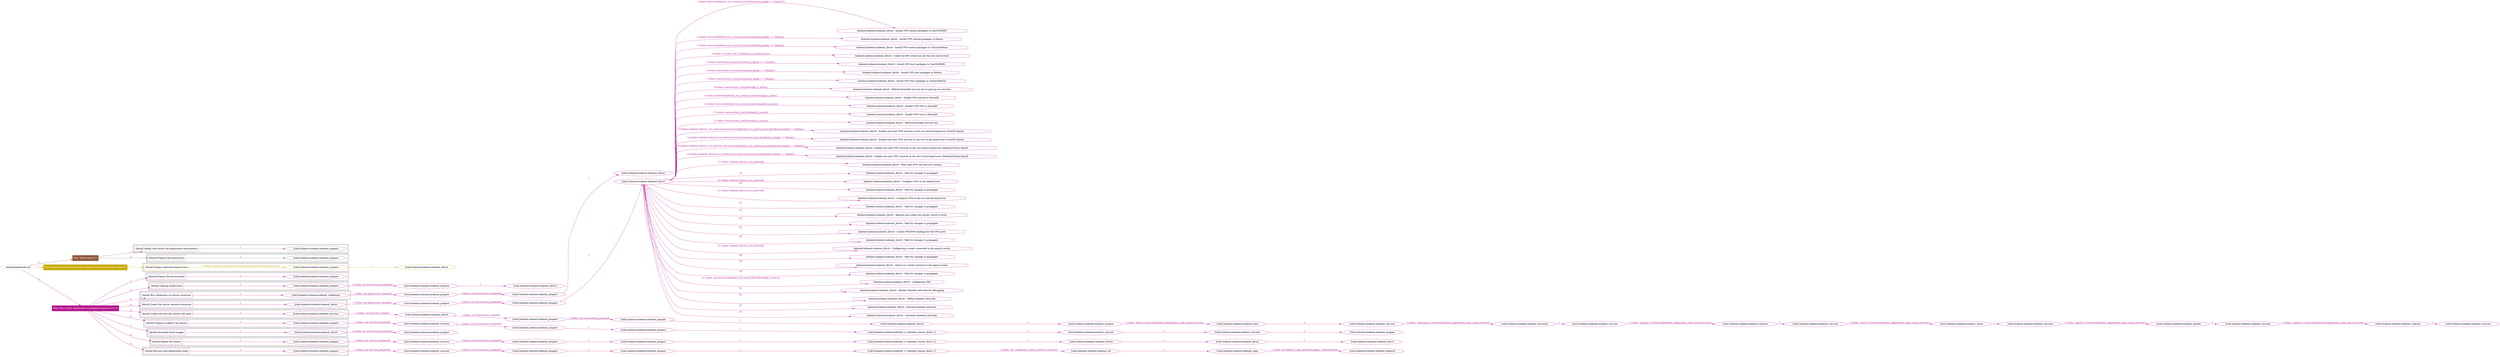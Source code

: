 digraph {
	graph [concentrate=true ordering=in rankdir=LR ratio=fill]
	edge [esep=5 sep=10]
	"kubeinit/playbook.yml" [id=root_node style=dotted]
	play_7a932da4 [label="Play: Initial setup (1)" color="#8f583d" fontcolor="#ffffff" id=play_7a932da4 shape=box style=filled tooltip=localhost]
	"kubeinit/playbook.yml" -> play_7a932da4 [label="1 " color="#8f583d" fontcolor="#8f583d" id=edge_f9d057db labeltooltip="1 " tooltip="1 "]
	subgraph "kubeinit.kubeinit.kubeinit_prepare" {
		role_fa8bb041 [label="[role] kubeinit.kubeinit.kubeinit_prepare" color="#8f583d" id=role_fa8bb041 tooltip="kubeinit.kubeinit.kubeinit_prepare"]
	}
	subgraph "kubeinit.kubeinit.kubeinit_prepare" {
		role_2ca9b94b [label="[role] kubeinit.kubeinit.kubeinit_prepare" color="#8f583d" id=role_2ca9b94b tooltip="kubeinit.kubeinit.kubeinit_prepare"]
	}
	subgraph "Play: Initial setup (1)" {
		play_7a932da4 -> block_086aaef0 [label=1 color="#8f583d" fontcolor="#8f583d" id=edge_e482f2fc labeltooltip=1 tooltip=1]
		subgraph cluster_block_086aaef0 {
			block_086aaef0 [label="[block] Gather facts about the deployment environment" color="#8f583d" id=block_086aaef0 labeltooltip="Gather facts about the deployment environment" shape=box tooltip="Gather facts about the deployment environment"]
			block_086aaef0 -> role_fa8bb041 [label="1 " color="#8f583d" fontcolor="#8f583d" id=edge_7cc4f156 labeltooltip="1 " tooltip="1 "]
		}
		play_7a932da4 -> block_3cbe463b [label=2 color="#8f583d" fontcolor="#8f583d" id=edge_0ad84815 labeltooltip=2 tooltip=2]
		subgraph cluster_block_3cbe463b {
			block_3cbe463b [label="[block] Prepare the hypervisors" color="#8f583d" id=block_3cbe463b labeltooltip="Prepare the hypervisors" shape=box tooltip="Prepare the hypervisors"]
			block_3cbe463b -> role_2ca9b94b [label="1 " color="#8f583d" fontcolor="#8f583d" id=edge_6ecc02b4 labeltooltip="1 " tooltip="1 "]
		}
	}
	play_7d2846ac [label="Play: Prepare all hypervisor hosts to deploy service and cluster nodes (0)" color="#c8ab04" fontcolor="#ffffff" id=play_7d2846ac shape=box style=filled tooltip="Play: Prepare all hypervisor hosts to deploy service and cluster nodes (0)"]
	"kubeinit/playbook.yml" -> play_7d2846ac [label="2 " color="#c8ab04" fontcolor="#c8ab04" id=edge_e59c063a labeltooltip="2 " tooltip="2 "]
	subgraph "kubeinit.kubeinit.kubeinit_libvirt" {
		role_e7e24cb1 [label="[role] kubeinit.kubeinit.kubeinit_libvirt" color="#c8ab04" id=role_e7e24cb1 tooltip="kubeinit.kubeinit.kubeinit_libvirt"]
	}
	subgraph "kubeinit.kubeinit.kubeinit_prepare" {
		role_f1037696 [label="[role] kubeinit.kubeinit.kubeinit_prepare" color="#c8ab04" id=role_f1037696 tooltip="kubeinit.kubeinit.kubeinit_prepare"]
		role_f1037696 -> role_e7e24cb1 [label="1 " color="#c8ab04" fontcolor="#c8ab04" id=edge_c5ab6744 labeltooltip="1 " tooltip="1 "]
	}
	subgraph "Play: Prepare all hypervisor hosts to deploy service and cluster nodes (0)" {
		play_7d2846ac -> block_af3c48bb [label=1 color="#c8ab04" fontcolor="#c8ab04" id=edge_115519ee labeltooltip=1 tooltip=1]
		subgraph cluster_block_af3c48bb {
			block_af3c48bb [label="[block] Prepare individual hypervisors" color="#c8ab04" id=block_af3c48bb labeltooltip="Prepare individual hypervisors" shape=box tooltip="Prepare individual hypervisors"]
			block_af3c48bb -> role_f1037696 [label="1 [when: inventory_hostname in hostvars['kubeinit-facts'].hypervisors]" color="#c8ab04" fontcolor="#c8ab04" id=edge_46b09199 labeltooltip="1 [when: inventory_hostname in hostvars['kubeinit-facts'].hypervisors]" tooltip="1 [when: inventory_hostname in hostvars['kubeinit-facts'].hypervisors]"]
		}
	}
	play_bf839c21 [label="Play: Run cluster deployment on prepared hypervisors (1)" color="#b61690" fontcolor="#ffffff" id=play_bf839c21 shape=box style=filled tooltip=localhost]
	"kubeinit/playbook.yml" -> play_bf839c21 [label="3 " color="#b61690" fontcolor="#b61690" id=edge_bea0303d labeltooltip="3 " tooltip="3 "]
	subgraph "kubeinit.kubeinit.kubeinit_prepare" {
		role_d63b0378 [label="[role] kubeinit.kubeinit.kubeinit_prepare" color="#b61690" id=role_d63b0378 tooltip="kubeinit.kubeinit.kubeinit_prepare"]
	}
	subgraph "kubeinit.kubeinit.kubeinit_libvirt" {
		role_593a4c24 [label="[role] kubeinit.kubeinit.kubeinit_libvirt" color="#b61690" id=role_593a4c24 tooltip="kubeinit.kubeinit.kubeinit_libvirt"]
	}
	subgraph "kubeinit.kubeinit.kubeinit_prepare" {
		role_757649b7 [label="[role] kubeinit.kubeinit.kubeinit_prepare" color="#b61690" id=role_757649b7 tooltip="kubeinit.kubeinit.kubeinit_prepare"]
		role_757649b7 -> role_593a4c24 [label="1 " color="#b61690" fontcolor="#b61690" id=edge_7c20585e labeltooltip="1 " tooltip="1 "]
	}
	subgraph "kubeinit.kubeinit.kubeinit_prepare" {
		role_45818ae9 [label="[role] kubeinit.kubeinit.kubeinit_prepare" color="#b61690" id=role_45818ae9 tooltip="kubeinit.kubeinit.kubeinit_prepare"]
		role_45818ae9 -> role_757649b7 [label="1 [when: not environment_prepared]" color="#b61690" fontcolor="#b61690" id=edge_8dcb2a39 labeltooltip="1 [when: not environment_prepared]" tooltip="1 [when: not environment_prepared]"]
	}
	subgraph "kubeinit.kubeinit.kubeinit_libvirt" {
		role_c86447fa [label="[role] kubeinit.kubeinit.kubeinit_libvirt" color="#b61690" id=role_c86447fa tooltip="kubeinit.kubeinit.kubeinit_libvirt"]
	}
	subgraph "kubeinit.kubeinit.kubeinit_prepare" {
		role_3b5311cc [label="[role] kubeinit.kubeinit.kubeinit_prepare" color="#b61690" id=role_3b5311cc tooltip="kubeinit.kubeinit.kubeinit_prepare"]
		role_3b5311cc -> role_c86447fa [label="1 " color="#b61690" fontcolor="#b61690" id=edge_94b04123 labeltooltip="1 " tooltip="1 "]
	}
	subgraph "kubeinit.kubeinit.kubeinit_prepare" {
		role_21cee63c [label="[role] kubeinit.kubeinit.kubeinit_prepare" color="#b61690" id=role_21cee63c tooltip="kubeinit.kubeinit.kubeinit_prepare"]
		role_21cee63c -> role_3b5311cc [label="1 [when: not environment_prepared]" color="#b61690" fontcolor="#b61690" id=edge_7493ccbd labeltooltip="1 [when: not environment_prepared]" tooltip="1 [when: not environment_prepared]"]
	}
	subgraph "kubeinit.kubeinit.kubeinit_validations" {
		role_0bd572bd [label="[role] kubeinit.kubeinit.kubeinit_validations" color="#b61690" id=role_0bd572bd tooltip="kubeinit.kubeinit.kubeinit_validations"]
		role_0bd572bd -> role_21cee63c [label="1 [when: not hypervisors_cleaned]" color="#b61690" fontcolor="#b61690" id=edge_507750dd labeltooltip="1 [when: not hypervisors_cleaned]" tooltip="1 [when: not hypervisors_cleaned]"]
	}
	subgraph "kubeinit.kubeinit.kubeinit_libvirt" {
		role_6bb734fb [label="[role] kubeinit.kubeinit.kubeinit_libvirt" color="#b61690" id=role_6bb734fb tooltip="kubeinit.kubeinit.kubeinit_libvirt"]
		task_56556d86 [label="kubeinit.kubeinit.kubeinit_libvirt : Install OVN central packages in CentOS/RHEL" color="#b61690" id=task_56556d86 shape=octagon tooltip="kubeinit.kubeinit.kubeinit_libvirt : Install OVN central packages in CentOS/RHEL"]
		role_6bb734fb -> task_56556d86 [label="1 [when: hostvars[kubeinit_ovn_central_host].distribution_family == 'CentOS']" color="#b61690" fontcolor="#b61690" id=edge_a91f6d9f labeltooltip="1 [when: hostvars[kubeinit_ovn_central_host].distribution_family == 'CentOS']" tooltip="1 [when: hostvars[kubeinit_ovn_central_host].distribution_family == 'CentOS']"]
		task_a368a9e7 [label="kubeinit.kubeinit.kubeinit_libvirt : Install OVN central packages in Fedora" color="#b61690" id=task_a368a9e7 shape=octagon tooltip="kubeinit.kubeinit.kubeinit_libvirt : Install OVN central packages in Fedora"]
		role_6bb734fb -> task_a368a9e7 [label="2 [when: hostvars[kubeinit_ovn_central_host].distribution_family == 'Fedora']" color="#b61690" fontcolor="#b61690" id=edge_4bb83f07 labeltooltip="2 [when: hostvars[kubeinit_ovn_central_host].distribution_family == 'Fedora']" tooltip="2 [when: hostvars[kubeinit_ovn_central_host].distribution_family == 'Fedora']"]
		task_105b8a1c [label="kubeinit.kubeinit.kubeinit_libvirt : Install OVN central packages in Ubuntu/Debian" color="#b61690" id=task_105b8a1c shape=octagon tooltip="kubeinit.kubeinit.kubeinit_libvirt : Install OVN central packages in Ubuntu/Debian"]
		role_6bb734fb -> task_105b8a1c [label="3 [when: hostvars[kubeinit_ovn_central_host].distribution_family == 'Debian']" color="#b61690" fontcolor="#b61690" id=edge_b9897fb6 labeltooltip="3 [when: hostvars[kubeinit_ovn_central_host].distribution_family == 'Debian']" tooltip="3 [when: hostvars[kubeinit_ovn_central_host].distribution_family == 'Debian']"]
		task_0953314c [label="kubeinit.kubeinit.kubeinit_libvirt : Collect all HVs which are not the ovn-central host" color="#b61690" id=task_0953314c shape=octagon tooltip="kubeinit.kubeinit.kubeinit_libvirt : Collect all HVs which are not the ovn-central host"]
		role_6bb734fb -> task_0953314c [label="4 [when: ovn_host not in kubeinit_ovn_central_host]" color="#b61690" fontcolor="#b61690" id=edge_a0cde86e labeltooltip="4 [when: ovn_host not in kubeinit_ovn_central_host]" tooltip="4 [when: ovn_host not in kubeinit_ovn_central_host]"]
		task_00a6e0bc [label="kubeinit.kubeinit.kubeinit_libvirt : Install OVN host packages in CentOS/RHEL" color="#b61690" id=task_00a6e0bc shape=octagon tooltip="kubeinit.kubeinit.kubeinit_libvirt : Install OVN host packages in CentOS/RHEL"]
		role_6bb734fb -> task_00a6e0bc [label="5 [when: hostvars[ovn_host].distribution_family == 'CentOS']" color="#b61690" fontcolor="#b61690" id=edge_9e3d535f labeltooltip="5 [when: hostvars[ovn_host].distribution_family == 'CentOS']" tooltip="5 [when: hostvars[ovn_host].distribution_family == 'CentOS']"]
		task_19e635a6 [label="kubeinit.kubeinit.kubeinit_libvirt : Install OVN host packages in Fedora" color="#b61690" id=task_19e635a6 shape=octagon tooltip="kubeinit.kubeinit.kubeinit_libvirt : Install OVN host packages in Fedora"]
		role_6bb734fb -> task_19e635a6 [label="6 [when: hostvars[ovn_host].distribution_family == 'Fedora']" color="#b61690" fontcolor="#b61690" id=edge_d751ce52 labeltooltip="6 [when: hostvars[ovn_host].distribution_family == 'Fedora']" tooltip="6 [when: hostvars[ovn_host].distribution_family == 'Fedora']"]
		task_eeeaa134 [label="kubeinit.kubeinit.kubeinit_libvirt : Install OVN host packages in Ubuntu/Debian" color="#b61690" id=task_eeeaa134 shape=octagon tooltip="kubeinit.kubeinit.kubeinit_libvirt : Install OVN host packages in Ubuntu/Debian"]
		role_6bb734fb -> task_eeeaa134 [label="7 [when: hostvars[ovn_host].distribution_family == 'Debian']" color="#b61690" fontcolor="#b61690" id=edge_a16acc72 labeltooltip="7 [when: hostvars[ovn_host].distribution_family == 'Debian']" tooltip="7 [when: hostvars[ovn_host].distribution_family == 'Debian']"]
		task_e9b3ae33 [label="kubeinit.kubeinit.kubeinit_libvirt : Refresh firewalld services list to pick up ovn services" color="#b61690" id=task_e9b3ae33 shape=octagon tooltip="kubeinit.kubeinit.kubeinit_libvirt : Refresh firewalld services list to pick up ovn services"]
		role_6bb734fb -> task_e9b3ae33 [label="8 [when: hostvars[ovn_host].firewalld_is_active]" color="#b61690" fontcolor="#b61690" id=edge_afbfc71f labeltooltip="8 [when: hostvars[ovn_host].firewalld_is_active]" tooltip="8 [when: hostvars[ovn_host].firewalld_is_active]"]
		task_060f9c60 [label="kubeinit.kubeinit.kubeinit_libvirt : Enable OVN central in firewalld" color="#b61690" id=task_060f9c60 shape=octagon tooltip="kubeinit.kubeinit.kubeinit_libvirt : Enable OVN central in firewalld"]
		role_6bb734fb -> task_060f9c60 [label="9 [when: hostvars[kubeinit_ovn_central_host].firewalld_is_active]" color="#b61690" fontcolor="#b61690" id=edge_ac9f9b95 labeltooltip="9 [when: hostvars[kubeinit_ovn_central_host].firewalld_is_active]" tooltip="9 [when: hostvars[kubeinit_ovn_central_host].firewalld_is_active]"]
		task_c19949c9 [label="kubeinit.kubeinit.kubeinit_libvirt : Enable OVN NAT in firewalld" color="#b61690" id=task_c19949c9 shape=octagon tooltip="kubeinit.kubeinit.kubeinit_libvirt : Enable OVN NAT in firewalld"]
		role_6bb734fb -> task_c19949c9 [label="10 [when: hostvars[kubeinit_ovn_central_host].firewalld_is_active]" color="#b61690" fontcolor="#b61690" id=edge_0a800dd4 labeltooltip="10 [when: hostvars[kubeinit_ovn_central_host].firewalld_is_active]" tooltip="10 [when: hostvars[kubeinit_ovn_central_host].firewalld_is_active]"]
		task_c2b4c161 [label="kubeinit.kubeinit.kubeinit_libvirt : Enable OVN host in firewalld" color="#b61690" id=task_c2b4c161 shape=octagon tooltip="kubeinit.kubeinit.kubeinit_libvirt : Enable OVN host in firewalld"]
		role_6bb734fb -> task_c2b4c161 [label="11 [when: hostvars[ovn_host].firewalld_is_active]" color="#b61690" fontcolor="#b61690" id=edge_62e40930 labeltooltip="11 [when: hostvars[ovn_host].firewalld_is_active]" tooltip="11 [when: hostvars[ovn_host].firewalld_is_active]"]
		task_f7362c38 [label="kubeinit.kubeinit.kubeinit_libvirt : Refresh firewalld services list" color="#b61690" id=task_f7362c38 shape=octagon tooltip="kubeinit.kubeinit.kubeinit_libvirt : Refresh firewalld services list"]
		role_6bb734fb -> task_f7362c38 [label="12 [when: hostvars[ovn_host].firewalld_is_active]" color="#b61690" fontcolor="#b61690" id=edge_ebbc9c98 labeltooltip="12 [when: hostvars[ovn_host].firewalld_is_active]" tooltip="12 [when: hostvars[ovn_host].firewalld_is_active]"]
		task_ad87c9cf [label="kubeinit.kubeinit.kubeinit_libvirt : Enable and start OVN services in the ovn-central hypervisor (CentOS based)" color="#b61690" id=task_ad87c9cf shape=octagon tooltip="kubeinit.kubeinit.kubeinit_libvirt : Enable and start OVN services in the ovn-central hypervisor (CentOS based)"]
		role_6bb734fb -> task_ad87c9cf [label="13 [when: kubeinit_destroy_ovn_network and hostvars[kubeinit_ovn_central_host].distribution_family != 'Debian']" color="#b61690" fontcolor="#b61690" id=edge_307efee6 labeltooltip="13 [when: kubeinit_destroy_ovn_network and hostvars[kubeinit_ovn_central_host].distribution_family != 'Debian']" tooltip="13 [when: kubeinit_destroy_ovn_network and hostvars[kubeinit_ovn_central_host].distribution_family != 'Debian']"]
		task_e3bada3e [label="kubeinit.kubeinit.kubeinit_libvirt : Enable and start OVN services in the rest of the hypervisors (CentOS based)" color="#b61690" id=task_e3bada3e shape=octagon tooltip="kubeinit.kubeinit.kubeinit_libvirt : Enable and start OVN services in the rest of the hypervisors (CentOS based)"]
		role_6bb734fb -> task_e3bada3e [label="14 [when: kubeinit_destroy_ovn_network and hostvars[ovn_host].distribution_family != 'Debian']" color="#b61690" fontcolor="#b61690" id=edge_4896e5fc labeltooltip="14 [when: kubeinit_destroy_ovn_network and hostvars[ovn_host].distribution_family != 'Debian']" tooltip="14 [when: kubeinit_destroy_ovn_network and hostvars[ovn_host].distribution_family != 'Debian']"]
		task_6c3f230c [label="kubeinit.kubeinit.kubeinit_libvirt : Enable and start OVN services in the ovn-central hypervisor (Debian/Ubuntu based)" color="#b61690" id=task_6c3f230c shape=octagon tooltip="kubeinit.kubeinit.kubeinit_libvirt : Enable and start OVN services in the ovn-central hypervisor (Debian/Ubuntu based)"]
		role_6bb734fb -> task_6c3f230c [label="15 [when: kubeinit_destroy_ovn_network and hostvars[kubeinit_ovn_central_host].distribution_family == 'Debian']" color="#b61690" fontcolor="#b61690" id=edge_2b771046 labeltooltip="15 [when: kubeinit_destroy_ovn_network and hostvars[kubeinit_ovn_central_host].distribution_family == 'Debian']" tooltip="15 [when: kubeinit_destroy_ovn_network and hostvars[kubeinit_ovn_central_host].distribution_family == 'Debian']"]
		task_01695013 [label="kubeinit.kubeinit.kubeinit_libvirt : Enable and start OVN services in the rest of the hypervisors (Debian/Ubuntu based)" color="#b61690" id=task_01695013 shape=octagon tooltip="kubeinit.kubeinit.kubeinit_libvirt : Enable and start OVN services in the rest of the hypervisors (Debian/Ubuntu based)"]
		role_6bb734fb -> task_01695013 [label="16 [when: kubeinit_destroy_ovn_network and hostvars[ovn_host].distribution_family == 'Debian']" color="#b61690" fontcolor="#b61690" id=edge_ce033c17 labeltooltip="16 [when: kubeinit_destroy_ovn_network and hostvars[ovn_host].distribution_family == 'Debian']" tooltip="16 [when: kubeinit_destroy_ovn_network and hostvars[ovn_host].distribution_family == 'Debian']"]
		task_bc5632dd [label="kubeinit.kubeinit.kubeinit_libvirt : Wait until OVN services are running" color="#b61690" id=task_bc5632dd shape=octagon tooltip="kubeinit.kubeinit.kubeinit_libvirt : Wait until OVN services are running"]
		role_6bb734fb -> task_bc5632dd [label="17 [when: kubeinit_destroy_ovn_network]" color="#b61690" fontcolor="#b61690" id=edge_d3d80b80 labeltooltip="17 [when: kubeinit_destroy_ovn_network]" tooltip="17 [when: kubeinit_destroy_ovn_network]"]
		task_25c702f1 [label="kubeinit.kubeinit.kubeinit_libvirt : Wait for changes to propagate" color="#b61690" id=task_25c702f1 shape=octagon tooltip="kubeinit.kubeinit.kubeinit_libvirt : Wait for changes to propagate"]
		role_6bb734fb -> task_25c702f1 [label="18 " color="#b61690" fontcolor="#b61690" id=edge_28e0f92c labeltooltip="18 " tooltip="18 "]
		task_685c1b5a [label="kubeinit.kubeinit.kubeinit_libvirt : Configure OVS on the Hypervisors" color="#b61690" id=task_685c1b5a shape=octagon tooltip="kubeinit.kubeinit.kubeinit_libvirt : Configure OVS on the Hypervisors"]
		role_6bb734fb -> task_685c1b5a [label="19 [when: kubeinit_destroy_ovn_network]" color="#b61690" fontcolor="#b61690" id=edge_5fee363d labeltooltip="19 [when: kubeinit_destroy_ovn_network]" tooltip="19 [when: kubeinit_destroy_ovn_network]"]
		task_82f28f53 [label="kubeinit.kubeinit.kubeinit_libvirt : Wait for changes to propagate" color="#b61690" id=task_82f28f53 shape=octagon tooltip="kubeinit.kubeinit.kubeinit_libvirt : Wait for changes to propagate"]
		role_6bb734fb -> task_82f28f53 [label="20 " color="#b61690" fontcolor="#b61690" id=edge_685b1dee labeltooltip="20 " tooltip="20 "]
		task_3bcf8b7e [label="kubeinit.kubeinit.kubeinit_libvirt : Configure OVN in the ovn-central hypervisor" color="#b61690" id=task_3bcf8b7e shape=octagon tooltip="kubeinit.kubeinit.kubeinit_libvirt : Configure OVN in the ovn-central hypervisor"]
		role_6bb734fb -> task_3bcf8b7e [label="21 [when: kubeinit_destroy_ovn_network]" color="#b61690" fontcolor="#b61690" id=edge_b1ef86c8 labeltooltip="21 [when: kubeinit_destroy_ovn_network]" tooltip="21 [when: kubeinit_destroy_ovn_network]"]
		task_848833b4 [label="kubeinit.kubeinit.kubeinit_libvirt : Wait for changes to propagate" color="#b61690" id=task_848833b4 shape=octagon tooltip="kubeinit.kubeinit.kubeinit_libvirt : Wait for changes to propagate"]
		role_6bb734fb -> task_848833b4 [label="22 " color="#b61690" fontcolor="#b61690" id=edge_d67a81ad labeltooltip="22 " tooltip="22 "]
		task_db512701 [label="kubeinit.kubeinit.kubeinit_libvirt : Remove and create the cluster switch if exists" color="#b61690" id=task_db512701 shape=octagon tooltip="kubeinit.kubeinit.kubeinit_libvirt : Remove and create the cluster switch if exists"]
		role_6bb734fb -> task_db512701 [label="23 " color="#b61690" fontcolor="#b61690" id=edge_95a66b4f labeltooltip="23 " tooltip="23 "]
		task_ab9cc187 [label="kubeinit.kubeinit.kubeinit_libvirt : Wait for changes to propagate" color="#b61690" id=task_ab9cc187 shape=octagon tooltip="kubeinit.kubeinit.kubeinit_libvirt : Wait for changes to propagate"]
		role_6bb734fb -> task_ab9cc187 [label="24 " color="#b61690" fontcolor="#b61690" id=edge_8033baa9 labeltooltip="24 " tooltip="24 "]
		task_07b2d32d [label="kubeinit.kubeinit.kubeinit_libvirt : Create OVS/OVN bindings for the VMs ports" color="#b61690" id=task_07b2d32d shape=octagon tooltip="kubeinit.kubeinit.kubeinit_libvirt : Create OVS/OVN bindings for the VMs ports"]
		role_6bb734fb -> task_07b2d32d [label="25 " color="#b61690" fontcolor="#b61690" id=edge_0f47afa9 labeltooltip="25 " tooltip="25 "]
		task_abb91c84 [label="kubeinit.kubeinit.kubeinit_libvirt : Wait for changes to propagate" color="#b61690" id=task_abb91c84 shape=octagon tooltip="kubeinit.kubeinit.kubeinit_libvirt : Wait for changes to propagate"]
		role_6bb734fb -> task_abb91c84 [label="26 " color="#b61690" fontcolor="#b61690" id=edge_5dab4bf5 labeltooltip="26 " tooltip="26 "]
		task_38c2dc42 [label="kubeinit.kubeinit.kubeinit_libvirt : Configuring a router connected to the guests switch" color="#b61690" id=task_38c2dc42 shape=octagon tooltip="kubeinit.kubeinit.kubeinit_libvirt : Configuring a router connected to the guests switch"]
		role_6bb734fb -> task_38c2dc42 [label="27 [when: kubeinit_destroy_ovn_network]" color="#b61690" fontcolor="#b61690" id=edge_b0d0eaa3 labeltooltip="27 [when: kubeinit_destroy_ovn_network]" tooltip="27 [when: kubeinit_destroy_ovn_network]"]
		task_2f92bdb6 [label="kubeinit.kubeinit.kubeinit_libvirt : Wait for changes to propagate" color="#b61690" id=task_2f92bdb6 shape=octagon tooltip="kubeinit.kubeinit.kubeinit_libvirt : Wait for changes to propagate"]
		role_6bb734fb -> task_2f92bdb6 [label="28 " color="#b61690" fontcolor="#b61690" id=edge_711e09ac labeltooltip="28 " tooltip="28 "]
		task_ae8fb5c3 [label="kubeinit.kubeinit.kubeinit_libvirt : Attach our cluster network to the logical router" color="#b61690" id=task_ae8fb5c3 shape=octagon tooltip="kubeinit.kubeinit.kubeinit_libvirt : Attach our cluster network to the logical router"]
		role_6bb734fb -> task_ae8fb5c3 [label="29 " color="#b61690" fontcolor="#b61690" id=edge_73e10f08 labeltooltip="29 " tooltip="29 "]
		task_717ee03f [label="kubeinit.kubeinit.kubeinit_libvirt : Wait for changes to propagate" color="#b61690" id=task_717ee03f shape=octagon tooltip="kubeinit.kubeinit.kubeinit_libvirt : Wait for changes to propagate"]
		role_6bb734fb -> task_717ee03f [label="30 " color="#b61690" fontcolor="#b61690" id=edge_e7fab36b labeltooltip="30 " tooltip="30 "]
		task_775169f9 [label="kubeinit.kubeinit.kubeinit_libvirt : Configuring NAT" color="#b61690" id=task_775169f9 shape=octagon tooltip="kubeinit.kubeinit.kubeinit_libvirt : Configuring NAT"]
		role_6bb734fb -> task_775169f9 [label="31 [when: not hostvars[kubeinit_ovn_central_host].firewalld_is_active]" color="#b61690" fontcolor="#b61690" id=edge_cb380b16 labeltooltip="31 [when: not hostvars[kubeinit_ovn_central_host].firewalld_is_active]" tooltip="31 [when: not hostvars[kubeinit_ovn_central_host].firewalld_is_active]"]
		task_ca35f337 [label="kubeinit.kubeinit.kubeinit_libvirt : Render KubeInit networks for debugging" color="#b61690" id=task_ca35f337 shape=octagon tooltip="kubeinit.kubeinit.kubeinit_libvirt : Render KubeInit networks for debugging"]
		role_6bb734fb -> task_ca35f337 [label="32 " color="#b61690" fontcolor="#b61690" id=edge_436f3698 labeltooltip="32 " tooltip="32 "]
		task_c3677687 [label="kubeinit.kubeinit.kubeinit_libvirt : Define KubeInit networks" color="#b61690" id=task_c3677687 shape=octagon tooltip="kubeinit.kubeinit.kubeinit_libvirt : Define KubeInit networks"]
		role_6bb734fb -> task_c3677687 [label="33 " color="#b61690" fontcolor="#b61690" id=edge_597be6e8 labeltooltip="33 " tooltip="33 "]
		task_0283bff2 [label="kubeinit.kubeinit.kubeinit_libvirt : Activate KubeInit networks" color="#b61690" id=task_0283bff2 shape=octagon tooltip="kubeinit.kubeinit.kubeinit_libvirt : Activate KubeInit networks"]
		role_6bb734fb -> task_0283bff2 [label="34 " color="#b61690" fontcolor="#b61690" id=edge_8d0ee932 labeltooltip="34 " tooltip="34 "]
		task_a80bb017 [label="kubeinit.kubeinit.kubeinit_libvirt : Autostart KubeInit networks" color="#b61690" id=task_a80bb017 shape=octagon tooltip="kubeinit.kubeinit.kubeinit_libvirt : Autostart KubeInit networks"]
		role_6bb734fb -> task_a80bb017 [label="35 " color="#b61690" fontcolor="#b61690" id=edge_b7efc2a0 labeltooltip="35 " tooltip="35 "]
	}
	subgraph "kubeinit.kubeinit.kubeinit_prepare" {
		role_4d17a451 [label="[role] kubeinit.kubeinit.kubeinit_prepare" color="#b61690" id=role_4d17a451 tooltip="kubeinit.kubeinit.kubeinit_prepare"]
		role_4d17a451 -> role_6bb734fb [label="1 " color="#b61690" fontcolor="#b61690" id=edge_7812bd06 labeltooltip="1 " tooltip="1 "]
	}
	subgraph "kubeinit.kubeinit.kubeinit_prepare" {
		role_eb40b5d9 [label="[role] kubeinit.kubeinit.kubeinit_prepare" color="#b61690" id=role_eb40b5d9 tooltip="kubeinit.kubeinit.kubeinit_prepare"]
		role_eb40b5d9 -> role_4d17a451 [label="1 [when: not environment_prepared]" color="#b61690" fontcolor="#b61690" id=edge_e8fbf66f labeltooltip="1 [when: not environment_prepared]" tooltip="1 [when: not environment_prepared]"]
	}
	subgraph "kubeinit.kubeinit.kubeinit_libvirt" {
		role_52301c17 [label="[role] kubeinit.kubeinit.kubeinit_libvirt" color="#b61690" id=role_52301c17 tooltip="kubeinit.kubeinit.kubeinit_libvirt"]
		role_52301c17 -> role_eb40b5d9 [label="1 [when: not hypervisors_cleaned]" color="#b61690" fontcolor="#b61690" id=edge_5c034ebf labeltooltip="1 [when: not hypervisors_cleaned]" tooltip="1 [when: not hypervisors_cleaned]"]
	}
	subgraph "kubeinit.kubeinit.kubeinit_services" {
		role_25e07d67 [label="[role] kubeinit.kubeinit.kubeinit_services" color="#b61690" id=role_25e07d67 tooltip="kubeinit.kubeinit.kubeinit_services"]
	}
	subgraph "kubeinit.kubeinit.kubeinit_registry" {
		role_207837f0 [label="[role] kubeinit.kubeinit.kubeinit_registry" color="#b61690" id=role_207837f0 tooltip="kubeinit.kubeinit.kubeinit_registry"]
		role_207837f0 -> role_25e07d67 [label="1 " color="#b61690" fontcolor="#b61690" id=edge_46a51dd9 labeltooltip="1 " tooltip="1 "]
	}
	subgraph "kubeinit.kubeinit.kubeinit_services" {
		role_a4dc3269 [label="[role] kubeinit.kubeinit.kubeinit_services" color="#b61690" id=role_a4dc3269 tooltip="kubeinit.kubeinit.kubeinit_services"]
		role_a4dc3269 -> role_207837f0 [label="1 [when: 'registry' in hostvars[kubeinit_deployment_node_name].services]" color="#b61690" fontcolor="#b61690" id=edge_3a55e8b8 labeltooltip="1 [when: 'registry' in hostvars[kubeinit_deployment_node_name].services]" tooltip="1 [when: 'registry' in hostvars[kubeinit_deployment_node_name].services]"]
	}
	subgraph "kubeinit.kubeinit.kubeinit_apache" {
		role_ac3173ec [label="[role] kubeinit.kubeinit.kubeinit_apache" color="#b61690" id=role_ac3173ec tooltip="kubeinit.kubeinit.kubeinit_apache"]
		role_ac3173ec -> role_a4dc3269 [label="1 " color="#b61690" fontcolor="#b61690" id=edge_58e93095 labeltooltip="1 " tooltip="1 "]
	}
	subgraph "kubeinit.kubeinit.kubeinit_services" {
		role_6cc27a77 [label="[role] kubeinit.kubeinit.kubeinit_services" color="#b61690" id=role_6cc27a77 tooltip="kubeinit.kubeinit.kubeinit_services"]
		role_6cc27a77 -> role_ac3173ec [label="1 [when: 'apache' in hostvars[kubeinit_deployment_node_name].services]" color="#b61690" fontcolor="#b61690" id=edge_591e3006 labeltooltip="1 [when: 'apache' in hostvars[kubeinit_deployment_node_name].services]" tooltip="1 [when: 'apache' in hostvars[kubeinit_deployment_node_name].services]"]
	}
	subgraph "kubeinit.kubeinit.kubeinit_nexus" {
		role_93983a72 [label="[role] kubeinit.kubeinit.kubeinit_nexus" color="#b61690" id=role_93983a72 tooltip="kubeinit.kubeinit.kubeinit_nexus"]
		role_93983a72 -> role_6cc27a77 [label="1 " color="#b61690" fontcolor="#b61690" id=edge_26bc4b5e labeltooltip="1 " tooltip="1 "]
	}
	subgraph "kubeinit.kubeinit.kubeinit_services" {
		role_890481cc [label="[role] kubeinit.kubeinit.kubeinit_services" color="#b61690" id=role_890481cc tooltip="kubeinit.kubeinit.kubeinit_services"]
		role_890481cc -> role_93983a72 [label="1 [when: 'nexus' in hostvars[kubeinit_deployment_node_name].services]" color="#b61690" fontcolor="#b61690" id=edge_2778ef53 labeltooltip="1 [when: 'nexus' in hostvars[kubeinit_deployment_node_name].services]" tooltip="1 [when: 'nexus' in hostvars[kubeinit_deployment_node_name].services]"]
	}
	subgraph "kubeinit.kubeinit.kubeinit_haproxy" {
		role_dad47bf0 [label="[role] kubeinit.kubeinit.kubeinit_haproxy" color="#b61690" id=role_dad47bf0 tooltip="kubeinit.kubeinit.kubeinit_haproxy"]
		role_dad47bf0 -> role_890481cc [label="1 " color="#b61690" fontcolor="#b61690" id=edge_1c1f1cb1 labeltooltip="1 " tooltip="1 "]
	}
	subgraph "kubeinit.kubeinit.kubeinit_services" {
		role_4bbdc90b [label="[role] kubeinit.kubeinit.kubeinit_services" color="#b61690" id=role_4bbdc90b tooltip="kubeinit.kubeinit.kubeinit_services"]
		role_4bbdc90b -> role_dad47bf0 [label="1 [when: 'haproxy' in hostvars[kubeinit_deployment_node_name].services]" color="#b61690" fontcolor="#b61690" id=edge_578d73a6 labeltooltip="1 [when: 'haproxy' in hostvars[kubeinit_deployment_node_name].services]" tooltip="1 [when: 'haproxy' in hostvars[kubeinit_deployment_node_name].services]"]
	}
	subgraph "kubeinit.kubeinit.kubeinit_dnsmasq" {
		role_0e60e7ab [label="[role] kubeinit.kubeinit.kubeinit_dnsmasq" color="#b61690" id=role_0e60e7ab tooltip="kubeinit.kubeinit.kubeinit_dnsmasq"]
		role_0e60e7ab -> role_4bbdc90b [label="1 " color="#b61690" fontcolor="#b61690" id=edge_1c2c217f labeltooltip="1 " tooltip="1 "]
	}
	subgraph "kubeinit.kubeinit.kubeinit_services" {
		role_7f653b27 [label="[role] kubeinit.kubeinit.kubeinit_services" color="#b61690" id=role_7f653b27 tooltip="kubeinit.kubeinit.kubeinit_services"]
		role_7f653b27 -> role_0e60e7ab [label="1 [when: 'dnsmasq' in hostvars[kubeinit_deployment_node_name].services]" color="#b61690" fontcolor="#b61690" id=edge_6269b708 labeltooltip="1 [when: 'dnsmasq' in hostvars[kubeinit_deployment_node_name].services]" tooltip="1 [when: 'dnsmasq' in hostvars[kubeinit_deployment_node_name].services]"]
	}
	subgraph "kubeinit.kubeinit.kubeinit_bind" {
		role_a55cb431 [label="[role] kubeinit.kubeinit.kubeinit_bind" color="#b61690" id=role_a55cb431 tooltip="kubeinit.kubeinit.kubeinit_bind"]
		role_a55cb431 -> role_7f653b27 [label="1 " color="#b61690" fontcolor="#b61690" id=edge_46e3b19a labeltooltip="1 " tooltip="1 "]
	}
	subgraph "kubeinit.kubeinit.kubeinit_prepare" {
		role_c8c8b680 [label="[role] kubeinit.kubeinit.kubeinit_prepare" color="#b61690" id=role_c8c8b680 tooltip="kubeinit.kubeinit.kubeinit_prepare"]
		role_c8c8b680 -> role_a55cb431 [label="1 [when: 'bind' in hostvars[kubeinit_deployment_node_name].services]" color="#b61690" fontcolor="#b61690" id=edge_b75b7249 labeltooltip="1 [when: 'bind' in hostvars[kubeinit_deployment_node_name].services]" tooltip="1 [when: 'bind' in hostvars[kubeinit_deployment_node_name].services]"]
	}
	subgraph "kubeinit.kubeinit.kubeinit_libvirt" {
		role_2c66dd69 [label="[role] kubeinit.kubeinit.kubeinit_libvirt" color="#b61690" id=role_2c66dd69 tooltip="kubeinit.kubeinit.kubeinit_libvirt"]
		role_2c66dd69 -> role_c8c8b680 [label="1 " color="#b61690" fontcolor="#b61690" id=edge_2bd4039d labeltooltip="1 " tooltip="1 "]
	}
	subgraph "kubeinit.kubeinit.kubeinit_prepare" {
		role_3e22bcc6 [label="[role] kubeinit.kubeinit.kubeinit_prepare" color="#b61690" id=role_3e22bcc6 tooltip="kubeinit.kubeinit.kubeinit_prepare"]
		role_3e22bcc6 -> role_2c66dd69 [label="1 " color="#b61690" fontcolor="#b61690" id=edge_d97113fc labeltooltip="1 " tooltip="1 "]
	}
	subgraph "kubeinit.kubeinit.kubeinit_prepare" {
		role_d4febe9f [label="[role] kubeinit.kubeinit.kubeinit_prepare" color="#b61690" id=role_d4febe9f tooltip="kubeinit.kubeinit.kubeinit_prepare"]
		role_d4febe9f -> role_3e22bcc6 [label="1 [when: not environment_prepared]" color="#b61690" fontcolor="#b61690" id=edge_c972221f labeltooltip="1 [when: not environment_prepared]" tooltip="1 [when: not environment_prepared]"]
	}
	subgraph "kubeinit.kubeinit.kubeinit_libvirt" {
		role_e6becb6f [label="[role] kubeinit.kubeinit.kubeinit_libvirt" color="#b61690" id=role_e6becb6f tooltip="kubeinit.kubeinit.kubeinit_libvirt"]
		role_e6becb6f -> role_d4febe9f [label="1 [when: not hypervisors_cleaned]" color="#b61690" fontcolor="#b61690" id=edge_923e94a8 labeltooltip="1 [when: not hypervisors_cleaned]" tooltip="1 [when: not hypervisors_cleaned]"]
	}
	subgraph "kubeinit.kubeinit.kubeinit_services" {
		role_a9aab54f [label="[role] kubeinit.kubeinit.kubeinit_services" color="#b61690" id=role_a9aab54f tooltip="kubeinit.kubeinit.kubeinit_services"]
		role_a9aab54f -> role_e6becb6f [label="1 [when: not network_created]" color="#b61690" fontcolor="#b61690" id=edge_f2b1472e labeltooltip="1 [when: not network_created]" tooltip="1 [when: not network_created]"]
	}
	subgraph "kubeinit.kubeinit.kubeinit_prepare" {
		role_0e11ee11 [label="[role] kubeinit.kubeinit.kubeinit_prepare" color="#b61690" id=role_0e11ee11 tooltip="kubeinit.kubeinit.kubeinit_prepare"]
	}
	subgraph "kubeinit.kubeinit.kubeinit_services" {
		role_9057b4a8 [label="[role] kubeinit.kubeinit.kubeinit_services" color="#b61690" id=role_9057b4a8 tooltip="kubeinit.kubeinit.kubeinit_services"]
		role_9057b4a8 -> role_0e11ee11 [label="1 " color="#b61690" fontcolor="#b61690" id=edge_a8af541d labeltooltip="1 " tooltip="1 "]
	}
	subgraph "kubeinit.kubeinit.kubeinit_services" {
		role_e31da9d3 [label="[role] kubeinit.kubeinit.kubeinit_services" color="#b61690" id=role_e31da9d3 tooltip="kubeinit.kubeinit.kubeinit_services"]
		role_e31da9d3 -> role_9057b4a8 [label="1 " color="#b61690" fontcolor="#b61690" id=edge_04a7df15 labeltooltip="1 " tooltip="1 "]
	}
	subgraph "kubeinit.kubeinit.kubeinit_{{ kubeinit_cluster_distro }}" {
		role_b03a486c [label="[role] kubeinit.kubeinit.kubeinit_{{ kubeinit_cluster_distro }}" color="#b61690" id=role_b03a486c tooltip="kubeinit.kubeinit.kubeinit_{{ kubeinit_cluster_distro }}"]
		role_b03a486c -> role_e31da9d3 [label="1 " color="#b61690" fontcolor="#b61690" id=edge_5e0784f9 labeltooltip="1 " tooltip="1 "]
	}
	subgraph "kubeinit.kubeinit.kubeinit_prepare" {
		role_5cde9a1d [label="[role] kubeinit.kubeinit.kubeinit_prepare" color="#b61690" id=role_5cde9a1d tooltip="kubeinit.kubeinit.kubeinit_prepare"]
		role_5cde9a1d -> role_b03a486c [label="1 " color="#b61690" fontcolor="#b61690" id=edge_c7857b7a labeltooltip="1 " tooltip="1 "]
	}
	subgraph "kubeinit.kubeinit.kubeinit_prepare" {
		role_0d0c1ddc [label="[role] kubeinit.kubeinit.kubeinit_prepare" color="#b61690" id=role_0d0c1ddc tooltip="kubeinit.kubeinit.kubeinit_prepare"]
		role_0d0c1ddc -> role_5cde9a1d [label="1 " color="#b61690" fontcolor="#b61690" id=edge_cd45487b labeltooltip="1 " tooltip="1 "]
	}
	subgraph "kubeinit.kubeinit.kubeinit_services" {
		role_9c9ef930 [label="[role] kubeinit.kubeinit.kubeinit_services" color="#b61690" id=role_9c9ef930 tooltip="kubeinit.kubeinit.kubeinit_services"]
		role_9c9ef930 -> role_0d0c1ddc [label="1 [when: not environment_prepared]" color="#b61690" fontcolor="#b61690" id=edge_427097af labeltooltip="1 [when: not environment_prepared]" tooltip="1 [when: not environment_prepared]"]
	}
	subgraph "kubeinit.kubeinit.kubeinit_prepare" {
		role_dcad1e5c [label="[role] kubeinit.kubeinit.kubeinit_prepare" color="#b61690" id=role_dcad1e5c tooltip="kubeinit.kubeinit.kubeinit_prepare"]
		role_dcad1e5c -> role_9c9ef930 [label="1 [when: not services_prepared]" color="#b61690" fontcolor="#b61690" id=edge_cb340d12 labeltooltip="1 [when: not services_prepared]" tooltip="1 [when: not services_prepared]"]
	}
	subgraph "kubeinit.kubeinit.kubeinit_prepare" {
		role_4f07290c [label="[role] kubeinit.kubeinit.kubeinit_prepare" color="#b61690" id=role_4f07290c tooltip="kubeinit.kubeinit.kubeinit_prepare"]
	}
	subgraph "kubeinit.kubeinit.kubeinit_libvirt" {
		role_7793e9a8 [label="[role] kubeinit.kubeinit.kubeinit_libvirt" color="#b61690" id=role_7793e9a8 tooltip="kubeinit.kubeinit.kubeinit_libvirt"]
		role_7793e9a8 -> role_4f07290c [label="1 [when: not environment_prepared]" color="#b61690" fontcolor="#b61690" id=edge_3bc14b34 labeltooltip="1 [when: not environment_prepared]" tooltip="1 [when: not environment_prepared]"]
	}
	subgraph "kubeinit.kubeinit.kubeinit_libvirt" {
		role_b67d0300 [label="[role] kubeinit.kubeinit.kubeinit_libvirt" color="#b61690" id=role_b67d0300 tooltip="kubeinit.kubeinit.kubeinit_libvirt"]
	}
	subgraph "kubeinit.kubeinit.kubeinit_libvirt" {
		role_2bae72bd [label="[role] kubeinit.kubeinit.kubeinit_libvirt" color="#b61690" id=role_2bae72bd tooltip="kubeinit.kubeinit.kubeinit_libvirt"]
		role_2bae72bd -> role_b67d0300 [label="1 " color="#b61690" fontcolor="#b61690" id=edge_3533fd87 labeltooltip="1 " tooltip="1 "]
	}
	subgraph "kubeinit.kubeinit.kubeinit_libvirt" {
		role_824d2951 [label="[role] kubeinit.kubeinit.kubeinit_libvirt" color="#b61690" id=role_824d2951 tooltip="kubeinit.kubeinit.kubeinit_libvirt"]
		role_824d2951 -> role_2bae72bd [label="1 " color="#b61690" fontcolor="#b61690" id=edge_a632c0f0 labeltooltip="1 " tooltip="1 "]
	}
	subgraph "kubeinit.kubeinit.kubeinit_{{ kubeinit_cluster_distro }}" {
		role_dfb943d4 [label="[role] kubeinit.kubeinit.kubeinit_{{ kubeinit_cluster_distro }}" color="#b61690" id=role_dfb943d4 tooltip="kubeinit.kubeinit.kubeinit_{{ kubeinit_cluster_distro }}"]
		role_dfb943d4 -> role_824d2951 [label="1 " color="#b61690" fontcolor="#b61690" id=edge_35da7a04 labeltooltip="1 " tooltip="1 "]
	}
	subgraph "kubeinit.kubeinit.kubeinit_prepare" {
		role_ef354d8a [label="[role] kubeinit.kubeinit.kubeinit_prepare" color="#b61690" id=role_ef354d8a tooltip="kubeinit.kubeinit.kubeinit_prepare"]
		role_ef354d8a -> role_dfb943d4 [label="1 " color="#b61690" fontcolor="#b61690" id=edge_e35e7baf labeltooltip="1 " tooltip="1 "]
	}
	subgraph "kubeinit.kubeinit.kubeinit_prepare" {
		role_82b14d1e [label="[role] kubeinit.kubeinit.kubeinit_prepare" color="#b61690" id=role_82b14d1e tooltip="kubeinit.kubeinit.kubeinit_prepare"]
		role_82b14d1e -> role_ef354d8a [label="1 " color="#b61690" fontcolor="#b61690" id=edge_8b5a7cf2 labeltooltip="1 " tooltip="1 "]
	}
	subgraph "kubeinit.kubeinit.kubeinit_services" {
		role_add8eb17 [label="[role] kubeinit.kubeinit.kubeinit_services" color="#b61690" id=role_add8eb17 tooltip="kubeinit.kubeinit.kubeinit_services"]
		role_add8eb17 -> role_82b14d1e [label="1 [when: not environment_prepared]" color="#b61690" fontcolor="#b61690" id=edge_e362e35d labeltooltip="1 [when: not environment_prepared]" tooltip="1 [when: not environment_prepared]"]
	}
	subgraph "kubeinit.kubeinit.kubeinit_prepare" {
		role_7d1f7822 [label="[role] kubeinit.kubeinit.kubeinit_prepare" color="#b61690" id=role_7d1f7822 tooltip="kubeinit.kubeinit.kubeinit_prepare"]
		role_7d1f7822 -> role_add8eb17 [label="1 [when: not services_prepared]" color="#b61690" fontcolor="#b61690" id=edge_93e97caa labeltooltip="1 [when: not services_prepared]" tooltip="1 [when: not services_prepared]"]
	}
	subgraph "kubeinit.kubeinit.kubeinit_kubevirt" {
		role_4d8a2cb9 [label="[role] kubeinit.kubeinit.kubeinit_kubevirt" color="#b61690" id=role_4d8a2cb9 tooltip="kubeinit.kubeinit.kubeinit_kubevirt"]
	}
	subgraph "kubeinit.kubeinit.kubeinit_apps" {
		role_6a1f2694 [label="[role] kubeinit.kubeinit.kubeinit_apps" color="#b61690" id=role_6a1f2694 tooltip="kubeinit.kubeinit.kubeinit_apps"]
		role_6a1f2694 -> role_4d8a2cb9 [label="1 [when: not kubeinit_okd_openshift_deploy | default(False)]" color="#b61690" fontcolor="#b61690" id=edge_f63453b8 labeltooltip="1 [when: not kubeinit_okd_openshift_deploy | default(False)]" tooltip="1 [when: not kubeinit_okd_openshift_deploy | default(False)]"]
	}
	subgraph "kubeinit.kubeinit.kubeinit_nfs" {
		role_26008b27 [label="[role] kubeinit.kubeinit.kubeinit_nfs" color="#b61690" id=role_26008b27 tooltip="kubeinit.kubeinit.kubeinit_nfs"]
		role_26008b27 -> role_6a1f2694 [label="1 " color="#b61690" fontcolor="#b61690" id=edge_6ca4530a labeltooltip="1 " tooltip="1 "]
	}
	subgraph "kubeinit.kubeinit.kubeinit_{{ kubeinit_cluster_distro }}" {
		role_3f52d641 [label="[role] kubeinit.kubeinit.kubeinit_{{ kubeinit_cluster_distro }}" color="#b61690" id=role_3f52d641 tooltip="kubeinit.kubeinit.kubeinit_{{ kubeinit_cluster_distro }}"]
		role_3f52d641 -> role_26008b27 [label="1 [when: 'nfs' in kubeinit_cluster_hostvars.services]" color="#b61690" fontcolor="#b61690" id=edge_c54dff27 labeltooltip="1 [when: 'nfs' in kubeinit_cluster_hostvars.services]" tooltip="1 [when: 'nfs' in kubeinit_cluster_hostvars.services]"]
	}
	subgraph "kubeinit.kubeinit.kubeinit_prepare" {
		role_8bf29269 [label="[role] kubeinit.kubeinit.kubeinit_prepare" color="#b61690" id=role_8bf29269 tooltip="kubeinit.kubeinit.kubeinit_prepare"]
		role_8bf29269 -> role_3f52d641 [label="1 " color="#b61690" fontcolor="#b61690" id=edge_f1a8b518 labeltooltip="1 " tooltip="1 "]
	}
	subgraph "kubeinit.kubeinit.kubeinit_prepare" {
		role_9713aed9 [label="[role] kubeinit.kubeinit.kubeinit_prepare" color="#b61690" id=role_9713aed9 tooltip="kubeinit.kubeinit.kubeinit_prepare"]
		role_9713aed9 -> role_8bf29269 [label="1 " color="#b61690" fontcolor="#b61690" id=edge_87fe59d4 labeltooltip="1 " tooltip="1 "]
	}
	subgraph "kubeinit.kubeinit.kubeinit_services" {
		role_9df8ab9d [label="[role] kubeinit.kubeinit.kubeinit_services" color="#b61690" id=role_9df8ab9d tooltip="kubeinit.kubeinit.kubeinit_services"]
		role_9df8ab9d -> role_9713aed9 [label="1 [when: not environment_prepared]" color="#b61690" fontcolor="#b61690" id=edge_e23345d3 labeltooltip="1 [when: not environment_prepared]" tooltip="1 [when: not environment_prepared]"]
	}
	subgraph "kubeinit.kubeinit.kubeinit_prepare" {
		role_f2f1e922 [label="[role] kubeinit.kubeinit.kubeinit_prepare" color="#b61690" id=role_f2f1e922 tooltip="kubeinit.kubeinit.kubeinit_prepare"]
		role_f2f1e922 -> role_9df8ab9d [label="1 [when: not services_prepared]" color="#b61690" fontcolor="#b61690" id=edge_bfdd5956 labeltooltip="1 [when: not services_prepared]" tooltip="1 [when: not services_prepared]"]
	}
	subgraph "Play: Run cluster deployment on prepared hypervisors (1)" {
		play_bf839c21 -> block_76a9d145 [label=1 color="#b61690" fontcolor="#b61690" id=edge_b66e4a65 labeltooltip=1 tooltip=1]
		subgraph cluster_block_76a9d145 {
			block_76a9d145 [label="[block] Prepare the environment" color="#b61690" id=block_76a9d145 labeltooltip="Prepare the environment" shape=box tooltip="Prepare the environment"]
			block_76a9d145 -> role_d63b0378 [label="1 " color="#b61690" fontcolor="#b61690" id=edge_a2851bc9 labeltooltip="1 " tooltip="1 "]
		}
		play_bf839c21 -> block_674a498a [label=2 color="#b61690" fontcolor="#b61690" id=edge_3c8576bb labeltooltip=2 tooltip=2]
		subgraph cluster_block_674a498a {
			block_674a498a [label="[block] Cleanup hypervisors" color="#b61690" id=block_674a498a labeltooltip="Cleanup hypervisors" shape=box tooltip="Cleanup hypervisors"]
			block_674a498a -> role_45818ae9 [label="1 " color="#b61690" fontcolor="#b61690" id=edge_851d6dde labeltooltip="1 " tooltip="1 "]
		}
		play_bf839c21 -> block_1ffeddef [label=3 color="#b61690" fontcolor="#b61690" id=edge_fd74fb59 labeltooltip=3 tooltip=3]
		subgraph cluster_block_1ffeddef {
			block_1ffeddef [label="[block] Run validations on cluster resources" color="#b61690" id=block_1ffeddef labeltooltip="Run validations on cluster resources" shape=box tooltip="Run validations on cluster resources"]
			block_1ffeddef -> role_0bd572bd [label="1 " color="#b61690" fontcolor="#b61690" id=edge_b4aaf491 labeltooltip="1 " tooltip="1 "]
		}
		play_bf839c21 -> block_133a6edd [label=4 color="#b61690" fontcolor="#b61690" id=edge_73137dd2 labeltooltip=4 tooltip=4]
		subgraph cluster_block_133a6edd {
			block_133a6edd [label="[block] Create the cluster network resources" color="#b61690" id=block_133a6edd labeltooltip="Create the cluster network resources" shape=box tooltip="Create the cluster network resources"]
			block_133a6edd -> role_52301c17 [label="1 " color="#b61690" fontcolor="#b61690" id=edge_8dec3d85 labeltooltip="1 " tooltip="1 "]
		}
		play_bf839c21 -> block_9c81c977 [label=5 color="#b61690" fontcolor="#b61690" id=edge_bd7b56fe labeltooltip=5 tooltip=5]
		subgraph cluster_block_9c81c977 {
			block_9c81c977 [label="[block] Create services the cluster will need" color="#b61690" id=block_9c81c977 labeltooltip="Create services the cluster will need" shape=box tooltip="Create services the cluster will need"]
			block_9c81c977 -> role_a9aab54f [label="1 " color="#b61690" fontcolor="#b61690" id=edge_fbb38076 labeltooltip="1 " tooltip="1 "]
		}
		play_bf839c21 -> block_0abc57a0 [label=6 color="#b61690" fontcolor="#b61690" id=edge_12a17c8b labeltooltip=6 tooltip=6]
		subgraph cluster_block_0abc57a0 {
			block_0abc57a0 [label="[block] Prepare to deploy the cluster" color="#b61690" id=block_0abc57a0 labeltooltip="Prepare to deploy the cluster" shape=box tooltip="Prepare to deploy the cluster"]
			block_0abc57a0 -> role_dcad1e5c [label="1 " color="#b61690" fontcolor="#b61690" id=edge_3020c6a0 labeltooltip="1 " tooltip="1 "]
		}
		play_bf839c21 -> block_6314bccb [label=7 color="#b61690" fontcolor="#b61690" id=edge_1bff4c83 labeltooltip=7 tooltip=7]
		subgraph cluster_block_6314bccb {
			block_6314bccb [label="[block] Download cloud images" color="#b61690" id=block_6314bccb labeltooltip="Download cloud images" shape=box tooltip="Download cloud images"]
			block_6314bccb -> role_7793e9a8 [label="1 " color="#b61690" fontcolor="#b61690" id=edge_80fb0f24 labeltooltip="1 " tooltip="1 "]
		}
		play_bf839c21 -> block_f6032ff4 [label=8 color="#b61690" fontcolor="#b61690" id=edge_ccc3483f labeltooltip=8 tooltip=8]
		subgraph cluster_block_f6032ff4 {
			block_f6032ff4 [label="[block] Deploy the cluster" color="#b61690" id=block_f6032ff4 labeltooltip="Deploy the cluster" shape=box tooltip="Deploy the cluster"]
			block_f6032ff4 -> role_7d1f7822 [label="1 " color="#b61690" fontcolor="#b61690" id=edge_6f040923 labeltooltip="1 " tooltip="1 "]
		}
		play_bf839c21 -> block_8c1ada82 [label=9 color="#b61690" fontcolor="#b61690" id=edge_7bc539ef labeltooltip=9 tooltip=9]
		subgraph cluster_block_8c1ada82 {
			block_8c1ada82 [label="[block] Run any post-deployment tasks" color="#b61690" id=block_8c1ada82 labeltooltip="Run any post-deployment tasks" shape=box tooltip="Run any post-deployment tasks"]
			block_8c1ada82 -> role_f2f1e922 [label="1 " color="#b61690" fontcolor="#b61690" id=edge_df2e976b labeltooltip="1 " tooltip="1 "]
		}
	}
}
